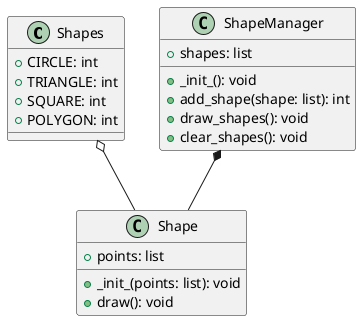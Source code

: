 
@startuml Diagrama

    class Shapes {
        +CIRCLE: int
        +TRIANGLE: int
        +SQUARE: int
        +POLYGON: int
    }

    class Shape {
        +points: list

        +_init_(points: list): void
        +draw(): void
    }

    class ShapeManager {
        +shapes: list

        +_init_(): void
        +add_shape(shape: list): int 
        +draw_shapes(): void
        +clear_shapes(): void
    }

    Shapes o-- Shape
    ShapeManager *-- Shape

@enduml